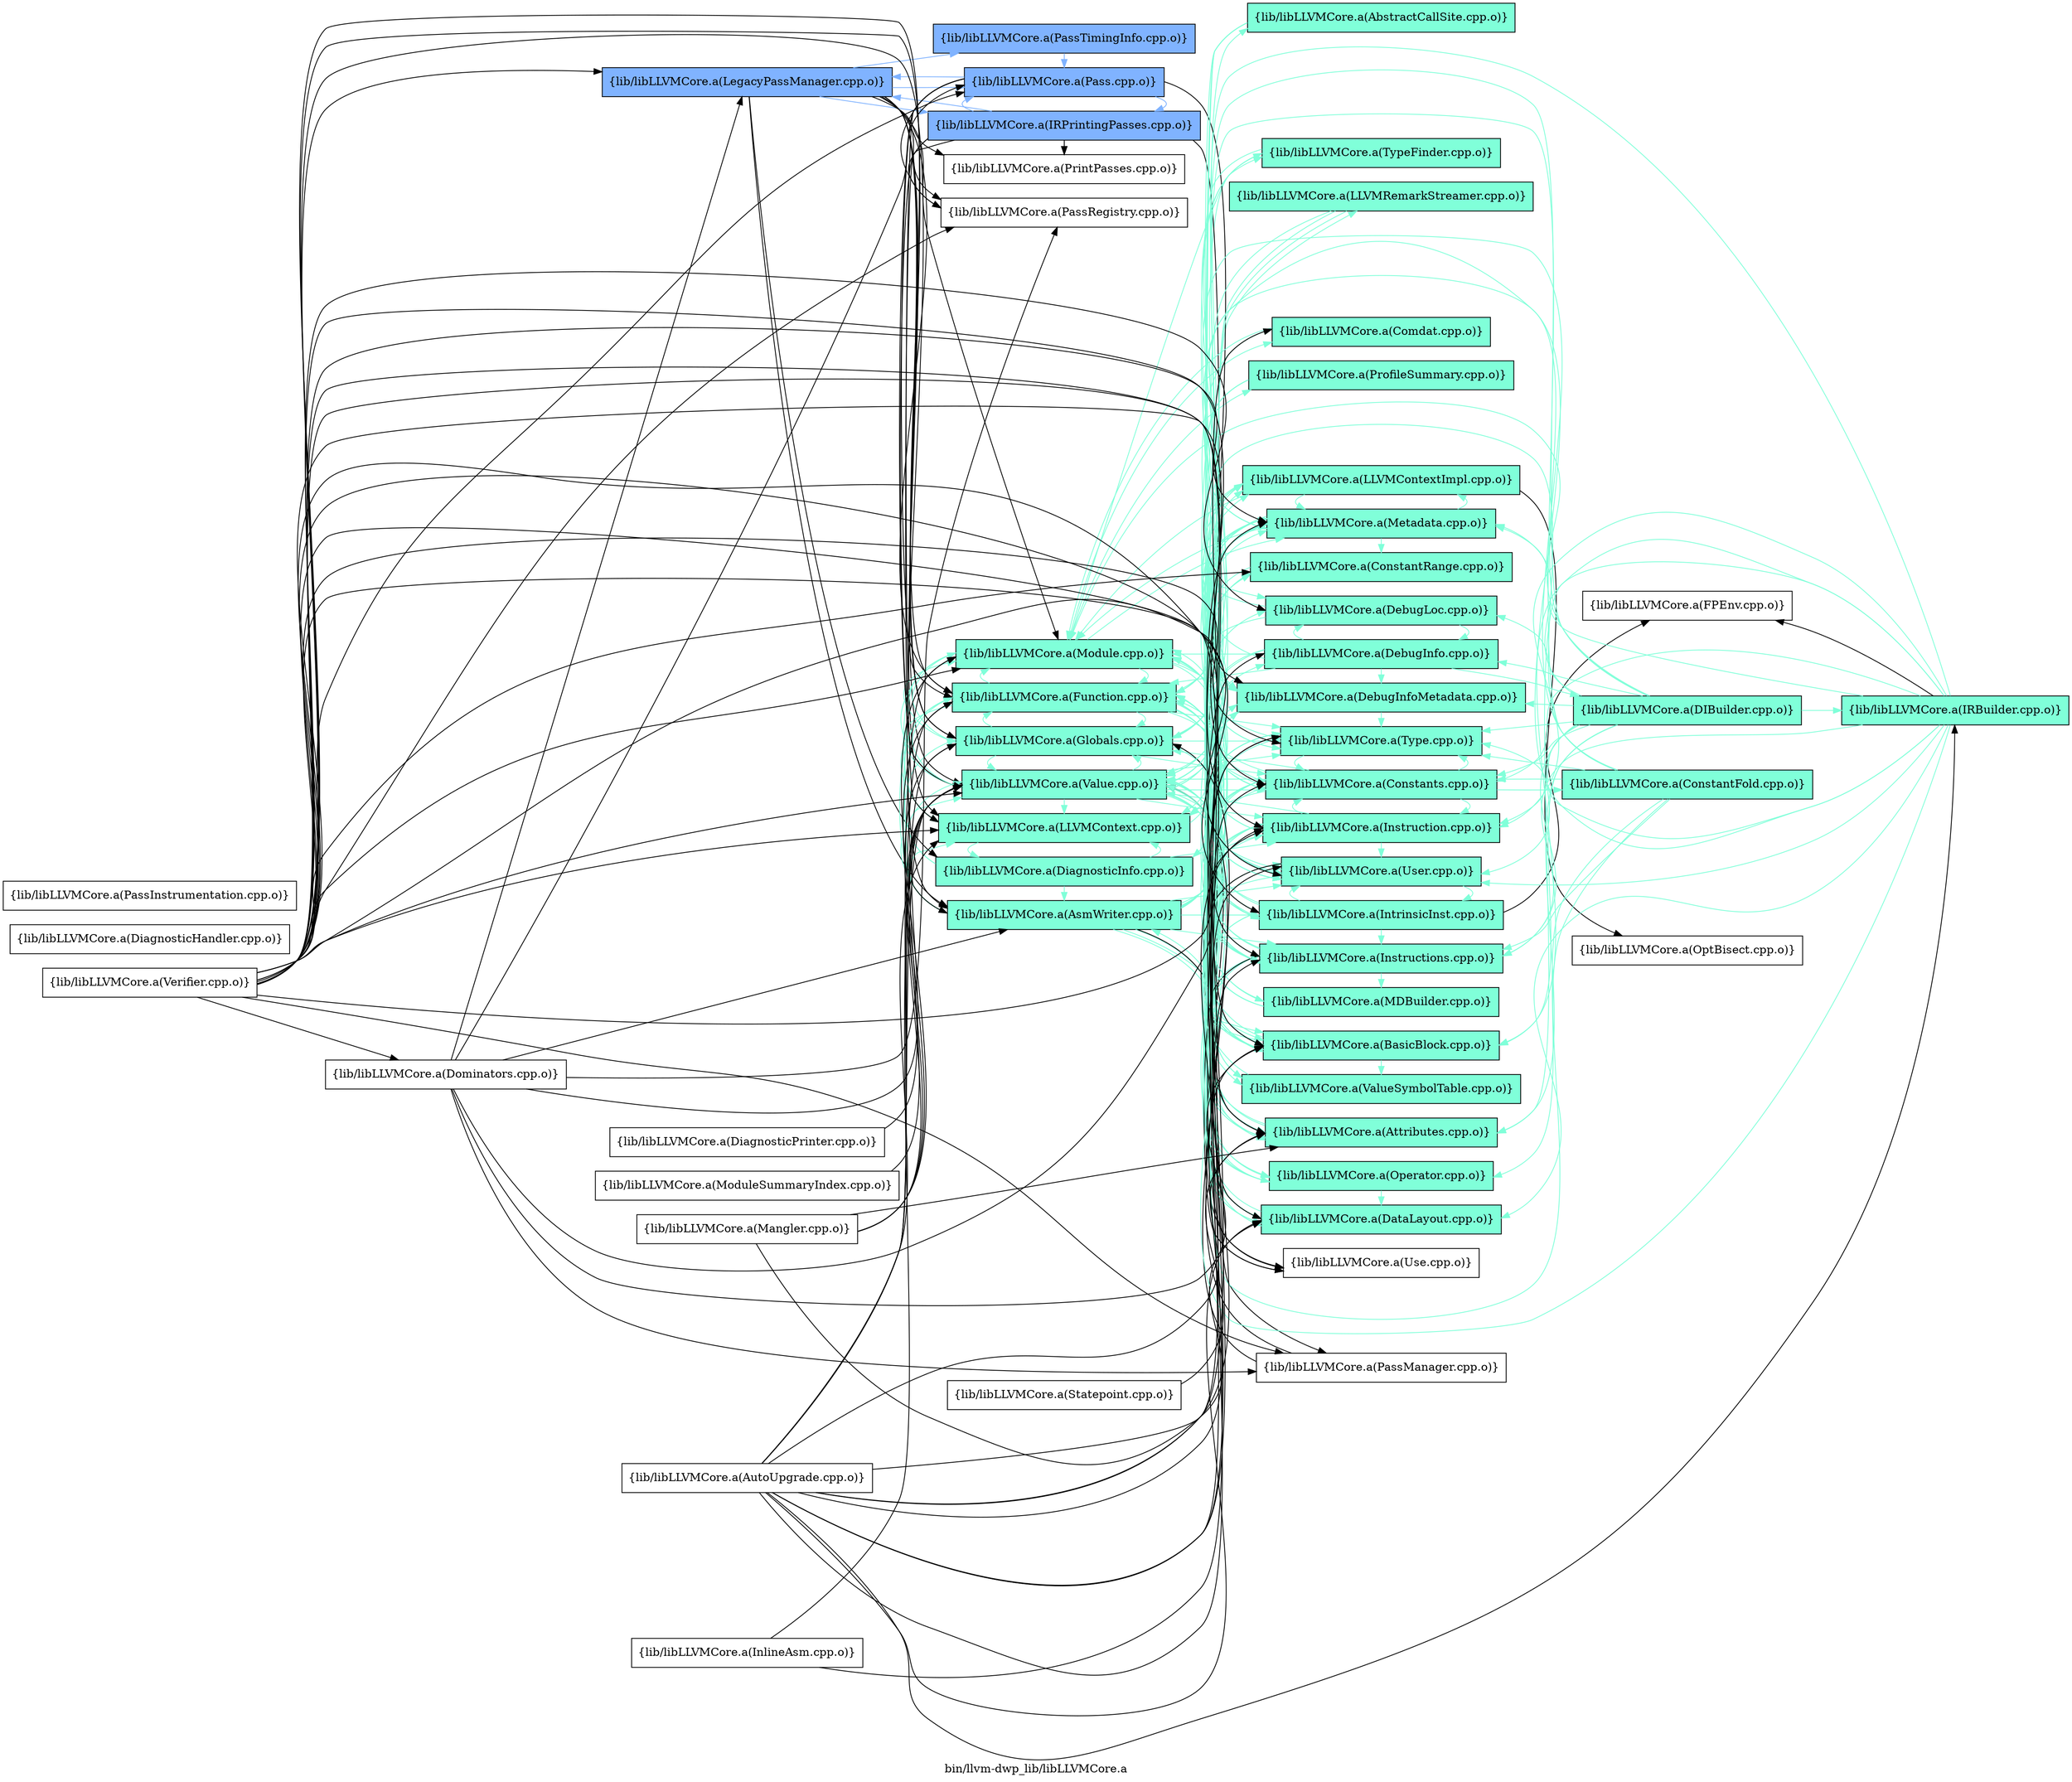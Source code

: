 digraph "bin/llvm-dwp_lib/libLLVMCore.a" {
	label="bin/llvm-dwp_lib/libLLVMCore.a";
	rankdir=LR;
	{ rank=same; Node0x55f299fca008;  }
	{ rank=same; Node0x55f299fd3658; Node0x55f299fd5638; Node0x55f299fd1a88; Node0x55f299fca5f8; Node0x55f299fc5468; Node0x55f299fc7d08; Node0x55f299fc9e28; Node0x55f299fc5e18; Node0x55f299fd1218; Node0x55f299fd1588; Node0x55f299fd4aa8; Node0x55f299fce2e8;  }
	{ rank=same; Node0x55f299fd3a18; Node0x55f299fc8a28; Node0x55f299fc96a8; Node0x55f299fc98d8; Node0x55f299fc9ec8; Node0x55f299fc9888; Node0x55f299fc7cb8; Node0x55f299fc6d68; Node0x55f299fc6db8; Node0x55f299fc6f98; Node0x55f299fcb0e8; Node0x55f299fd3608; Node0x55f299fc36b8; Node0x55f299fce978; Node0x55f299fcacd8; Node0x55f299fc38e8; Node0x55f299fcb908; Node0x55f299fc6bd8; Node0x55f299fc39d8; Node0x55f299fd4558; Node0x55f299fd2e38; Node0x55f299fcae68; Node0x55f299fc9388; Node0x55f299fc2038; Node0x55f299fc8f78;  }
	{ rank=same; Node0x55f299fcb138; Node0x55f299fd1f88; Node0x55f299fc86b8; Node0x55f299fc74e8;  }

	Node0x55f299fca008 [shape=record,shape=box,group=2,style=filled,fillcolor="0.600000 0.5 1",label="{lib/libLLVMCore.a(LegacyPassManager.cpp.o)}"];
	Node0x55f299fca008 -> Node0x55f299fd3658;
	Node0x55f299fca008 -> Node0x55f299fd5638;
	Node0x55f299fca008 -> Node0x55f299fd1a88;
	Node0x55f299fca008 -> Node0x55f299fca5f8;
	Node0x55f299fca008 -> Node0x55f299fc5468[color="0.600000 0.5 1"];
	Node0x55f299fca008 -> Node0x55f299fc7d08;
	Node0x55f299fca008 -> Node0x55f299fc9e28;
	Node0x55f299fca008 -> Node0x55f299fc5e18[color="0.600000 0.5 1"];
	Node0x55f299fca008 -> Node0x55f299fd1218;
	Node0x55f299fca008 -> Node0x55f299fd1588[color="0.600000 0.5 1"];
	Node0x55f299fca008 -> Node0x55f299fd4aa8;
	Node0x55f299fca008 -> Node0x55f299fce2e8;
	Node0x55f299fc9e28 [shape=record,shape=box,group=1,style=filled,fillcolor="0.450000 0.5 1",label="{lib/libLLVMCore.a(Module.cpp.o)}"];
	Node0x55f299fc9e28 -> Node0x55f299fd5638[color="0.450000 0.5 1"];
	Node0x55f299fc9e28 -> Node0x55f299fd1a88[color="0.450000 0.5 1"];
	Node0x55f299fc9e28 -> Node0x55f299fcb908[color="0.450000 0.5 1"];
	Node0x55f299fc9e28 -> Node0x55f299fc7cb8[color="0.450000 0.5 1"];
	Node0x55f299fc9e28 -> Node0x55f299fc6d68[color="0.450000 0.5 1"];
	Node0x55f299fc9e28 -> Node0x55f299fc7d08[color="0.450000 0.5 1"];
	Node0x55f299fc9e28 -> Node0x55f299fc96a8[color="0.450000 0.5 1"];
	Node0x55f299fc9e28 -> Node0x55f299fc2038[color="0.450000 0.5 1"];
	Node0x55f299fc9e28 -> Node0x55f299fd3608[color="0.450000 0.5 1"];
	Node0x55f299fc9e28 -> Node0x55f299fc39d8[color="0.450000 0.5 1"];
	Node0x55f299fc9e28 -> Node0x55f299fc36b8[color="0.450000 0.5 1"];
	Node0x55f299fc9e28 -> Node0x55f299fce2e8[color="0.450000 0.5 1"];
	Node0x55f299fc9e28 -> Node0x55f299fce978[color="0.450000 0.5 1"];
	Node0x55f299fc5e18 [shape=record,shape=box,group=2,style=filled,fillcolor="0.600000 0.5 1",label="{lib/libLLVMCore.a(Pass.cpp.o)}"];
	Node0x55f299fc5e18 -> Node0x55f299fd5638;
	Node0x55f299fc5e18 -> Node0x55f299fc9ec8;
	Node0x55f299fc5e18 -> Node0x55f299fc5468[color="0.600000 0.5 1"];
	Node0x55f299fc5e18 -> Node0x55f299fc7d08;
	Node0x55f299fc5e18 -> Node0x55f299fca008[color="0.600000 0.5 1"];
	Node0x55f299fc5e18 -> Node0x55f299fd1218;
	Node0x55f299fc5e18 -> Node0x55f299fce2e8;
	Node0x55f299fce2e8 [shape=record,shape=box,group=1,style=filled,fillcolor="0.450000 0.5 1",label="{lib/libLLVMCore.a(Value.cpp.o)}"];
	Node0x55f299fce2e8 -> Node0x55f299fd5638[color="0.450000 0.5 1"];
	Node0x55f299fce2e8 -> Node0x55f299fd1a88[color="0.450000 0.5 1"];
	Node0x55f299fce2e8 -> Node0x55f299fc9ec8[color="0.450000 0.5 1"];
	Node0x55f299fce2e8 -> Node0x55f299fc9888[color="0.450000 0.5 1"];
	Node0x55f299fce2e8 -> Node0x55f299fc7cb8[color="0.450000 0.5 1"];
	Node0x55f299fce2e8 -> Node0x55f299fc6d68[color="0.450000 0.5 1"];
	Node0x55f299fce2e8 -> Node0x55f299fc8f78[color="0.450000 0.5 1"];
	Node0x55f299fce2e8 -> Node0x55f299fc8a28[color="0.450000 0.5 1"];
	Node0x55f299fce2e8 -> Node0x55f299fc6db8[color="0.450000 0.5 1"];
	Node0x55f299fce2e8 -> Node0x55f299fc6f98[color="0.450000 0.5 1"];
	Node0x55f299fce2e8 -> Node0x55f299fc7d08[color="0.450000 0.5 1"];
	Node0x55f299fce2e8 -> Node0x55f299fcae68[color="0.450000 0.5 1"];
	Node0x55f299fce2e8 -> Node0x55f299fc96a8[color="0.450000 0.5 1"];
	Node0x55f299fce2e8 -> Node0x55f299fc6bd8[color="0.450000 0.5 1"];
	Node0x55f299fce2e8 -> Node0x55f299fd3608[color="0.450000 0.5 1"];
	Node0x55f299fce2e8 -> Node0x55f299fd4558;
	Node0x55f299fce2e8 -> Node0x55f299fc36b8[color="0.450000 0.5 1"];
	Node0x55f299fce2e8 -> Node0x55f299fce978[color="0.450000 0.5 1"];
	Node0x55f299fc9ec8 [shape=record,shape=box,group=1,style=filled,fillcolor="0.450000 0.5 1",label="{lib/libLLVMCore.a(Attributes.cpp.o)}"];
	Node0x55f299fc9ec8 -> Node0x55f299fd5638[color="0.450000 0.5 1"];
	Node0x55f299fc9ec8 -> Node0x55f299fca5f8[color="0.450000 0.5 1"];
	Node0x55f299fc7cb8 [shape=record,shape=box,group=1,style=filled,fillcolor="0.450000 0.5 1",label="{lib/libLLVMCore.a(Constants.cpp.o)}"];
	Node0x55f299fc7cb8 -> Node0x55f299fd5638[color="0.450000 0.5 1"];
	Node0x55f299fc7cb8 -> Node0x55f299fd1a88[color="0.450000 0.5 1"];
	Node0x55f299fc7cb8 -> Node0x55f299fcb138[color="0.450000 0.5 1"];
	Node0x55f299fc7cb8 -> Node0x55f299fc8a28[color="0.450000 0.5 1"];
	Node0x55f299fc7cb8 -> Node0x55f299fc6db8[color="0.450000 0.5 1"];
	Node0x55f299fc7cb8 -> Node0x55f299fc6bd8[color="0.450000 0.5 1"];
	Node0x55f299fc7cb8 -> Node0x55f299fd3608[color="0.450000 0.5 1"];
	Node0x55f299fc7cb8 -> Node0x55f299fc36b8[color="0.450000 0.5 1"];
	Node0x55f299fc7cb8 -> Node0x55f299fce2e8[color="0.450000 0.5 1"];
	Node0x55f299fc9ab8 [shape=record,shape=box,group=0,label="{lib/libLLVMCore.a(Mangler.cpp.o)}"];
	Node0x55f299fc9ab8 -> Node0x55f299fd5638;
	Node0x55f299fc9ab8 -> Node0x55f299fd1a88;
	Node0x55f299fc9ab8 -> Node0x55f299fc9ec8;
	Node0x55f299fc9ab8 -> Node0x55f299fc6d68;
	Node0x55f299fc9ab8 -> Node0x55f299fc9e28;
	Node0x55f299fc9ab8 -> Node0x55f299fce2e8;
	Node0x55f299fc96a8 [shape=record,shape=box,group=1,style=filled,fillcolor="0.450000 0.5 1",label="{lib/libLLVMCore.a(Metadata.cpp.o)}"];
	Node0x55f299fc96a8 -> Node0x55f299fc38e8[color="0.450000 0.5 1"];
	Node0x55f299fc96a8 -> Node0x55f299fd3a18[color="0.450000 0.5 1"];
	Node0x55f299fc96a8 -> Node0x55f299fcacd8[color="0.450000 0.5 1"];
	Node0x55f299fc96a8 -> Node0x55f299fc7cb8[color="0.450000 0.5 1"];
	Node0x55f299fc96a8 -> Node0x55f299fc7d08[color="0.450000 0.5 1"];
	Node0x55f299fc96a8 -> Node0x55f299fcae68[color="0.450000 0.5 1"];
	Node0x55f299fc96a8 -> Node0x55f299fc9e28[color="0.450000 0.5 1"];
	Node0x55f299fc96a8 -> Node0x55f299fd3608[color="0.450000 0.5 1"];
	Node0x55f299fc96a8 -> Node0x55f299fce2e8[color="0.450000 0.5 1"];
	Node0x55f299fd3658 [shape=record,shape=box,group=1,style=filled,fillcolor="0.450000 0.5 1",label="{lib/libLLVMCore.a(DiagnosticInfo.cpp.o)}"];
	Node0x55f299fd3658 -> Node0x55f299fd3a18[color="0.450000 0.5 1"];
	Node0x55f299fd3658 -> Node0x55f299fd5638[color="0.450000 0.5 1"];
	Node0x55f299fd3658 -> Node0x55f299fca5f8[color="0.450000 0.5 1"];
	Node0x55f299fd3658 -> Node0x55f299fc8a28[color="0.450000 0.5 1"];
	Node0x55f299fd3658 -> Node0x55f299fc7d08[color="0.450000 0.5 1"];
	Node0x55f299fd3658 -> Node0x55f299fc96a8[color="0.450000 0.5 1"];
	Node0x55f299fd3658 -> Node0x55f299fce2e8[color="0.450000 0.5 1"];
	Node0x55f299fd5638 [shape=record,shape=box,group=1,style=filled,fillcolor="0.450000 0.5 1",label="{lib/libLLVMCore.a(Function.cpp.o)}"];
	Node0x55f299fd5638 -> Node0x55f299fd1a88[color="0.450000 0.5 1"];
	Node0x55f299fd5638 -> Node0x55f299fc98d8[color="0.450000 0.5 1"];
	Node0x55f299fd5638 -> Node0x55f299fc9ec8[color="0.450000 0.5 1"];
	Node0x55f299fd5638 -> Node0x55f299fc9888[color="0.450000 0.5 1"];
	Node0x55f299fd5638 -> Node0x55f299fc7cb8[color="0.450000 0.5 1"];
	Node0x55f299fd5638 -> Node0x55f299fc6d68[color="0.450000 0.5 1"];
	Node0x55f299fd5638 -> Node0x55f299fc6db8[color="0.450000 0.5 1"];
	Node0x55f299fd5638 -> Node0x55f299fc6f98[color="0.450000 0.5 1"];
	Node0x55f299fd5638 -> Node0x55f299fc7d08[color="0.450000 0.5 1"];
	Node0x55f299fd5638 -> Node0x55f299fcb0e8[color="0.450000 0.5 1"];
	Node0x55f299fd5638 -> Node0x55f299fc96a8[color="0.450000 0.5 1"];
	Node0x55f299fd5638 -> Node0x55f299fc9e28[color="0.450000 0.5 1"];
	Node0x55f299fd5638 -> Node0x55f299fd3608[color="0.450000 0.5 1"];
	Node0x55f299fd5638 -> Node0x55f299fc36b8[color="0.450000 0.5 1"];
	Node0x55f299fd5638 -> Node0x55f299fce2e8[color="0.450000 0.5 1"];
	Node0x55f299fd5638 -> Node0x55f299fce978[color="0.450000 0.5 1"];
	Node0x55f299fd1a88 [shape=record,shape=box,group=1,style=filled,fillcolor="0.450000 0.5 1",label="{lib/libLLVMCore.a(Globals.cpp.o)}"];
	Node0x55f299fd1a88 -> Node0x55f299fd5638[color="0.450000 0.5 1"];
	Node0x55f299fd1a88 -> Node0x55f299fcacd8[color="0.450000 0.5 1"];
	Node0x55f299fd1a88 -> Node0x55f299fc7cb8[color="0.450000 0.5 1"];
	Node0x55f299fd1a88 -> Node0x55f299fc96a8[color="0.450000 0.5 1"];
	Node0x55f299fd1a88 -> Node0x55f299fc9e28[color="0.450000 0.5 1"];
	Node0x55f299fd1a88 -> Node0x55f299fd3608[color="0.450000 0.5 1"];
	Node0x55f299fd1a88 -> Node0x55f299fc36b8[color="0.450000 0.5 1"];
	Node0x55f299fd1a88 -> Node0x55f299fce2e8[color="0.450000 0.5 1"];
	Node0x55f299fd1718 [shape=record,shape=box,group=1,style=filled,fillcolor="0.450000 0.5 1",label="{lib/libLLVMCore.a(IRBuilder.cpp.o)}"];
	Node0x55f299fd1718 -> Node0x55f299fd5638[color="0.450000 0.5 1"];
	Node0x55f299fd1718 -> Node0x55f299fd1a88[color="0.450000 0.5 1"];
	Node0x55f299fd1718 -> Node0x55f299fd1f88;
	Node0x55f299fd1718 -> Node0x55f299fc9ec8[color="0.450000 0.5 1"];
	Node0x55f299fd1718 -> Node0x55f299fc9888[color="0.450000 0.5 1"];
	Node0x55f299fd1718 -> Node0x55f299fc7cb8[color="0.450000 0.5 1"];
	Node0x55f299fd1718 -> Node0x55f299fc6d68[color="0.450000 0.5 1"];
	Node0x55f299fd1718 -> Node0x55f299fc8a28[color="0.450000 0.5 1"];
	Node0x55f299fd1718 -> Node0x55f299fc6db8[color="0.450000 0.5 1"];
	Node0x55f299fd1718 -> Node0x55f299fc96a8[color="0.450000 0.5 1"];
	Node0x55f299fd1718 -> Node0x55f299fd3608[color="0.450000 0.5 1"];
	Node0x55f299fd1718 -> Node0x55f299fc36b8[color="0.450000 0.5 1"];
	Node0x55f299fd1718 -> Node0x55f299fce2e8[color="0.450000 0.5 1"];
	Node0x55f299fc6d68 [shape=record,shape=box,group=1,style=filled,fillcolor="0.450000 0.5 1",label="{lib/libLLVMCore.a(DataLayout.cpp.o)}"];
	Node0x55f299fc6d68 -> Node0x55f299fd1a88[color="0.450000 0.5 1"];
	Node0x55f299fc6d68 -> Node0x55f299fc9e28[color="0.450000 0.5 1"];
	Node0x55f299fc6d68 -> Node0x55f299fd3608[color="0.450000 0.5 1"];
	Node0x55f299fc87a8 [shape=record,shape=box,group=0,label="{lib/libLLVMCore.a(InlineAsm.cpp.o)}"];
	Node0x55f299fc87a8 -> Node0x55f299fd3608;
	Node0x55f299fc87a8 -> Node0x55f299fce2e8;
	Node0x55f299fc8a28 [shape=record,shape=box,group=1,style=filled,fillcolor="0.450000 0.5 1",label="{lib/libLLVMCore.a(Instruction.cpp.o)}"];
	Node0x55f299fc8a28 -> Node0x55f299fc9ec8[color="0.450000 0.5 1"];
	Node0x55f299fc8a28 -> Node0x55f299fc9888[color="0.450000 0.5 1"];
	Node0x55f299fc8a28 -> Node0x55f299fc7cb8[color="0.450000 0.5 1"];
	Node0x55f299fc8a28 -> Node0x55f299fc6db8[color="0.450000 0.5 1"];
	Node0x55f299fc8a28 -> Node0x55f299fc96a8[color="0.450000 0.5 1"];
	Node0x55f299fc8a28 -> Node0x55f299fc36b8[color="0.450000 0.5 1"];
	Node0x55f299fc8a28 -> Node0x55f299fce2e8[color="0.450000 0.5 1"];
	Node0x55f299fc6db8 [shape=record,shape=box,group=1,style=filled,fillcolor="0.450000 0.5 1",label="{lib/libLLVMCore.a(Instructions.cpp.o)}"];
	Node0x55f299fc6db8 -> Node0x55f299fd5638[color="0.450000 0.5 1"];
	Node0x55f299fc6db8 -> Node0x55f299fc9ec8[color="0.450000 0.5 1"];
	Node0x55f299fc6db8 -> Node0x55f299fc9888[color="0.450000 0.5 1"];
	Node0x55f299fc6db8 -> Node0x55f299fc7cb8[color="0.450000 0.5 1"];
	Node0x55f299fc6db8 -> Node0x55f299fc6d68[color="0.450000 0.5 1"];
	Node0x55f299fc6db8 -> Node0x55f299fc8a28[color="0.450000 0.5 1"];
	Node0x55f299fc6db8 -> Node0x55f299fcae68[color="0.450000 0.5 1"];
	Node0x55f299fc6db8 -> Node0x55f299fcb0e8[color="0.450000 0.5 1"];
	Node0x55f299fc6db8 -> Node0x55f299fc96a8[color="0.450000 0.5 1"];
	Node0x55f299fc6db8 -> Node0x55f299fc9e28[color="0.450000 0.5 1"];
	Node0x55f299fc6db8 -> Node0x55f299fc6bd8[color="0.450000 0.5 1"];
	Node0x55f299fc6db8 -> Node0x55f299fd3608[color="0.450000 0.5 1"];
	Node0x55f299fc6db8 -> Node0x55f299fd4558;
	Node0x55f299fc6db8 -> Node0x55f299fc36b8[color="0.450000 0.5 1"];
	Node0x55f299fc6db8 -> Node0x55f299fce2e8[color="0.450000 0.5 1"];
	Node0x55f299fc7d08 [shape=record,shape=box,group=1,style=filled,fillcolor="0.450000 0.5 1",label="{lib/libLLVMCore.a(LLVMContext.cpp.o)}"];
	Node0x55f299fc7d08 -> Node0x55f299fd3658[color="0.450000 0.5 1"];
	Node0x55f299fc7d08 -> Node0x55f299fcae68[color="0.450000 0.5 1"];
	Node0x55f299fc7d08 -> Node0x55f299fc9388[color="0.450000 0.5 1"];
	Node0x55f299fd3608 [shape=record,shape=box,group=1,style=filled,fillcolor="0.450000 0.5 1",label="{lib/libLLVMCore.a(Type.cpp.o)}"];
	Node0x55f299fd3608 -> Node0x55f299fc7cb8[color="0.450000 0.5 1"];
	Node0x55f299fc36b8 [shape=record,shape=box,group=1,style=filled,fillcolor="0.450000 0.5 1",label="{lib/libLLVMCore.a(User.cpp.o)}"];
	Node0x55f299fc36b8 -> Node0x55f299fc6f98[color="0.450000 0.5 1"];
	Node0x55f299fc36b8 -> Node0x55f299fd4558;
	Node0x55f299fc9888 [shape=record,shape=box,group=1,style=filled,fillcolor="0.450000 0.5 1",label="{lib/libLLVMCore.a(BasicBlock.cpp.o)}"];
	Node0x55f299fc9888 -> Node0x55f299fc7cb8[color="0.450000 0.5 1"];
	Node0x55f299fc9888 -> Node0x55f299fc8a28[color="0.450000 0.5 1"];
	Node0x55f299fc9888 -> Node0x55f299fc6db8[color="0.450000 0.5 1"];
	Node0x55f299fc9888 -> Node0x55f299fc96a8[color="0.450000 0.5 1"];
	Node0x55f299fc9888 -> Node0x55f299fd3608[color="0.450000 0.5 1"];
	Node0x55f299fc9888 -> Node0x55f299fc36b8[color="0.450000 0.5 1"];
	Node0x55f299fc9888 -> Node0x55f299fce2e8[color="0.450000 0.5 1"];
	Node0x55f299fc9888 -> Node0x55f299fce978[color="0.450000 0.5 1"];
	Node0x55f299fc6f98 [shape=record,shape=box,group=1,style=filled,fillcolor="0.450000 0.5 1",label="{lib/libLLVMCore.a(IntrinsicInst.cpp.o)}"];
	Node0x55f299fc6f98 -> Node0x55f299fc38e8[color="0.450000 0.5 1"];
	Node0x55f299fc6f98 -> Node0x55f299fd5638[color="0.450000 0.5 1"];
	Node0x55f299fc6f98 -> Node0x55f299fd1f88;
	Node0x55f299fc6f98 -> Node0x55f299fc9888[color="0.450000 0.5 1"];
	Node0x55f299fc6f98 -> Node0x55f299fc7cb8[color="0.450000 0.5 1"];
	Node0x55f299fc6f98 -> Node0x55f299fc6d68[color="0.450000 0.5 1"];
	Node0x55f299fc6f98 -> Node0x55f299fc8a28[color="0.450000 0.5 1"];
	Node0x55f299fc6f98 -> Node0x55f299fc6db8[color="0.450000 0.5 1"];
	Node0x55f299fc6f98 -> Node0x55f299fc96a8[color="0.450000 0.5 1"];
	Node0x55f299fc6f98 -> Node0x55f299fc9e28[color="0.450000 0.5 1"];
	Node0x55f299fc6f98 -> Node0x55f299fd3608[color="0.450000 0.5 1"];
	Node0x55f299fc6f98 -> Node0x55f299fc36b8[color="0.450000 0.5 1"];
	Node0x55f299fc6f98 -> Node0x55f299fce2e8[color="0.450000 0.5 1"];
	Node0x55f299fc6bd8 [shape=record,shape=box,group=1,style=filled,fillcolor="0.450000 0.5 1",label="{lib/libLLVMCore.a(Operator.cpp.o)}"];
	Node0x55f299fc6bd8 -> Node0x55f299fc7cb8[color="0.450000 0.5 1"];
	Node0x55f299fc6bd8 -> Node0x55f299fc6d68[color="0.450000 0.5 1"];
	Node0x55f299fc6bd8 -> Node0x55f299fd3608[color="0.450000 0.5 1"];
	Node0x55f299fc38e8 [shape=record,shape=box,group=1,style=filled,fillcolor="0.450000 0.5 1",label="{lib/libLLVMCore.a(DebugInfoMetadata.cpp.o)}"];
	Node0x55f299fc38e8 -> Node0x55f299fc7cb8[color="0.450000 0.5 1"];
	Node0x55f299fc38e8 -> Node0x55f299fc7d08[color="0.450000 0.5 1"];
	Node0x55f299fc38e8 -> Node0x55f299fcae68[color="0.450000 0.5 1"];
	Node0x55f299fc38e8 -> Node0x55f299fc96a8[color="0.450000 0.5 1"];
	Node0x55f299fc38e8 -> Node0x55f299fd3608[color="0.450000 0.5 1"];
	Node0x55f299fcacd8 [shape=record,shape=box,group=1,style=filled,fillcolor="0.450000 0.5 1",label="{lib/libLLVMCore.a(ConstantRange.cpp.o)}"];
	Node0x55f299fcacd8 -> Node0x55f299fc6db8[color="0.450000 0.5 1"];
	Node0x55f299fd1218 [shape=record,shape=box,group=0,label="{lib/libLLVMCore.a(PassRegistry.cpp.o)}"];
	Node0x55f299fd3a18 [shape=record,shape=box,group=1,style=filled,fillcolor="0.450000 0.5 1",label="{lib/libLLVMCore.a(DebugLoc.cpp.o)}"];
	Node0x55f299fd3a18 -> Node0x55f299fc38e8[color="0.450000 0.5 1"];
	Node0x55f299fd3a18 -> Node0x55f299fc8f78[color="0.450000 0.5 1"];
	Node0x55f299fd3a18 -> Node0x55f299fc96a8[color="0.450000 0.5 1"];
	Node0x55f299fd4e18 [shape=record,shape=box,group=0,label="{lib/libLLVMCore.a(Dominators.cpp.o)}"];
	Node0x55f299fd4e18 -> Node0x55f299fca5f8;
	Node0x55f299fd4e18 -> Node0x55f299fc9888;
	Node0x55f299fd4e18 -> Node0x55f299fc8a28;
	Node0x55f299fd4e18 -> Node0x55f299fca008;
	Node0x55f299fd4e18 -> Node0x55f299fc5e18;
	Node0x55f299fd4e18 -> Node0x55f299fd2e38;
	Node0x55f299fd4e18 -> Node0x55f299fd1218;
	Node0x55f299fd4e18 -> Node0x55f299fce2e8;
	Node0x55f299fd4558 [shape=record,shape=box,group=0,label="{lib/libLLVMCore.a(Use.cpp.o)}"];
	Node0x55f299fca5f8 [shape=record,shape=box,group=1,style=filled,fillcolor="0.450000 0.5 1",label="{lib/libLLVMCore.a(AsmWriter.cpp.o)}"];
	Node0x55f299fca5f8 -> Node0x55f299fc38e8[color="0.450000 0.5 1"];
	Node0x55f299fca5f8 -> Node0x55f299fd5638[color="0.450000 0.5 1"];
	Node0x55f299fca5f8 -> Node0x55f299fd1a88[color="0.450000 0.5 1"];
	Node0x55f299fca5f8 -> Node0x55f299fc9ec8[color="0.450000 0.5 1"];
	Node0x55f299fca5f8 -> Node0x55f299fc9888[color="0.450000 0.5 1"];
	Node0x55f299fca5f8 -> Node0x55f299fcb908[color="0.450000 0.5 1"];
	Node0x55f299fca5f8 -> Node0x55f299fcacd8[color="0.450000 0.5 1"];
	Node0x55f299fca5f8 -> Node0x55f299fc7cb8[color="0.450000 0.5 1"];
	Node0x55f299fca5f8 -> Node0x55f299fc8a28[color="0.450000 0.5 1"];
	Node0x55f299fca5f8 -> Node0x55f299fc6db8[color="0.450000 0.5 1"];
	Node0x55f299fca5f8 -> Node0x55f299fc6f98[color="0.450000 0.5 1"];
	Node0x55f299fca5f8 -> Node0x55f299fc7d08[color="0.450000 0.5 1"];
	Node0x55f299fca5f8 -> Node0x55f299fc96a8[color="0.450000 0.5 1"];
	Node0x55f299fca5f8 -> Node0x55f299fc9e28[color="0.450000 0.5 1"];
	Node0x55f299fca5f8 -> Node0x55f299fc6bd8[color="0.450000 0.5 1"];
	Node0x55f299fca5f8 -> Node0x55f299fd3608[color="0.450000 0.5 1"];
	Node0x55f299fca5f8 -> Node0x55f299fc39d8[color="0.450000 0.5 1"];
	Node0x55f299fca5f8 -> Node0x55f299fd4558;
	Node0x55f299fca5f8 -> Node0x55f299fc36b8[color="0.450000 0.5 1"];
	Node0x55f299fca5f8 -> Node0x55f299fce2e8[color="0.450000 0.5 1"];
	Node0x55f299fcb908 [shape=record,shape=box,group=1,style=filled,fillcolor="0.450000 0.5 1",label="{lib/libLLVMCore.a(Comdat.cpp.o)}"];
	Node0x55f299fcb908 -> Node0x55f299fc9e28[color="0.450000 0.5 1"];
	Node0x55f299fd1588 [shape=record,shape=box,group=2,style=filled,fillcolor="0.600000 0.5 1",label="{lib/libLLVMCore.a(PassTimingInfo.cpp.o)}"];
	Node0x55f299fd1588 -> Node0x55f299fc5e18[color="0.600000 0.5 1"];
	Node0x55f299fc8f78 [shape=record,shape=box,group=1,style=filled,fillcolor="0.450000 0.5 1",label="{lib/libLLVMCore.a(DebugInfo.cpp.o)}"];
	Node0x55f299fc8f78 -> Node0x55f299fc38e8[color="0.450000 0.5 1"];
	Node0x55f299fc8f78 -> Node0x55f299fd3a18[color="0.450000 0.5 1"];
	Node0x55f299fc8f78 -> Node0x55f299fd5638[color="0.450000 0.5 1"];
	Node0x55f299fc8f78 -> Node0x55f299fc74e8[color="0.450000 0.5 1"];
	Node0x55f299fc8f78 -> Node0x55f299fc8a28[color="0.450000 0.5 1"];
	Node0x55f299fc8f78 -> Node0x55f299fc96a8[color="0.450000 0.5 1"];
	Node0x55f299fc8f78 -> Node0x55f299fc9e28[color="0.450000 0.5 1"];
	Node0x55f299fc8f78 -> Node0x55f299fce2e8[color="0.450000 0.5 1"];
	Node0x55f299fd5a48 [shape=record,shape=box,group=0,label="{lib/libLLVMCore.a(Statepoint.cpp.o)}"];
	Node0x55f299fd5a48 -> Node0x55f299fc9ec8;
	Node0x55f299fd4aa8 [shape=record,shape=box,group=0,label="{lib/libLLVMCore.a(PrintPasses.cpp.o)}"];
	Node0x55f299fcb0e8 [shape=record,shape=box,group=1,style=filled,fillcolor="0.450000 0.5 1",label="{lib/libLLVMCore.a(MDBuilder.cpp.o)}"];
	Node0x55f299fcb0e8 -> Node0x55f299fc7cb8[color="0.450000 0.5 1"];
	Node0x55f299fcb0e8 -> Node0x55f299fc96a8[color="0.450000 0.5 1"];
	Node0x55f299fcb0e8 -> Node0x55f299fd3608[color="0.450000 0.5 1"];
	Node0x55f299fcb0e8 -> Node0x55f299fce2e8[color="0.450000 0.5 1"];
	Node0x55f299fc5468 [shape=record,shape=box,group=2,style=filled,fillcolor="0.600000 0.5 1",label="{lib/libLLVMCore.a(IRPrintingPasses.cpp.o)}"];
	Node0x55f299fc5468 -> Node0x55f299fca5f8;
	Node0x55f299fc5468 -> Node0x55f299fca008[color="0.600000 0.5 1"];
	Node0x55f299fc5468 -> Node0x55f299fc5e18[color="0.600000 0.5 1"];
	Node0x55f299fc5468 -> Node0x55f299fd2e38;
	Node0x55f299fc5468 -> Node0x55f299fd1218;
	Node0x55f299fc5468 -> Node0x55f299fd4aa8;
	Node0x55f299fc5468 -> Node0x55f299fce2e8;
	Node0x55f299fd25c8 [shape=record,shape=box,group=0,label="{lib/libLLVMCore.a(Verifier.cpp.o)}"];
	Node0x55f299fd25c8 -> Node0x55f299fc38e8;
	Node0x55f299fd25c8 -> Node0x55f299fd3a18;
	Node0x55f299fd25c8 -> Node0x55f299fd4e18;
	Node0x55f299fd25c8 -> Node0x55f299fd5638;
	Node0x55f299fd25c8 -> Node0x55f299fd1a88;
	Node0x55f299fd25c8 -> Node0x55f299fca5f8;
	Node0x55f299fd25c8 -> Node0x55f299fc9ec8;
	Node0x55f299fd25c8 -> Node0x55f299fc9888;
	Node0x55f299fd25c8 -> Node0x55f299fcb908;
	Node0x55f299fd25c8 -> Node0x55f299fcacd8;
	Node0x55f299fd25c8 -> Node0x55f299fc7cb8;
	Node0x55f299fd25c8 -> Node0x55f299fc6d68;
	Node0x55f299fd25c8 -> Node0x55f299fc8a28;
	Node0x55f299fd25c8 -> Node0x55f299fc6db8;
	Node0x55f299fd25c8 -> Node0x55f299fc6f98;
	Node0x55f299fd25c8 -> Node0x55f299fc7d08;
	Node0x55f299fd25c8 -> Node0x55f299fca008;
	Node0x55f299fd25c8 -> Node0x55f299fc96a8;
	Node0x55f299fd25c8 -> Node0x55f299fc9e28;
	Node0x55f299fd25c8 -> Node0x55f299fc5e18;
	Node0x55f299fd25c8 -> Node0x55f299fd2e38;
	Node0x55f299fd25c8 -> Node0x55f299fd1218;
	Node0x55f299fd25c8 -> Node0x55f299fd3608;
	Node0x55f299fd25c8 -> Node0x55f299fc36b8;
	Node0x55f299fd25c8 -> Node0x55f299fce2e8;
	Node0x55f299fd2e38 [shape=record,shape=box,group=0,label="{lib/libLLVMCore.a(PassManager.cpp.o)}"];
	Node0x55f299fd2e38 -> Node0x55f299fd1a88;
	Node0x55f299fd2e38 -> Node0x55f299fce2e8;
	Node0x55f299fc74e8 [shape=record,shape=box,group=1,style=filled,fillcolor="0.450000 0.5 1",label="{lib/libLLVMCore.a(DIBuilder.cpp.o)}"];
	Node0x55f299fc74e8 -> Node0x55f299fc38e8[color="0.450000 0.5 1"];
	Node0x55f299fc74e8 -> Node0x55f299fd3a18[color="0.450000 0.5 1"];
	Node0x55f299fc74e8 -> Node0x55f299fd5638[color="0.450000 0.5 1"];
	Node0x55f299fc74e8 -> Node0x55f299fd1718[color="0.450000 0.5 1"];
	Node0x55f299fc74e8 -> Node0x55f299fc9ec8[color="0.450000 0.5 1"];
	Node0x55f299fc74e8 -> Node0x55f299fc9888[color="0.450000 0.5 1"];
	Node0x55f299fc74e8 -> Node0x55f299fc7cb8[color="0.450000 0.5 1"];
	Node0x55f299fc74e8 -> Node0x55f299fc8f78[color="0.450000 0.5 1"];
	Node0x55f299fc74e8 -> Node0x55f299fc8a28[color="0.450000 0.5 1"];
	Node0x55f299fc74e8 -> Node0x55f299fc6db8[color="0.450000 0.5 1"];
	Node0x55f299fc74e8 -> Node0x55f299fc96a8[color="0.450000 0.5 1"];
	Node0x55f299fc74e8 -> Node0x55f299fc9e28[color="0.450000 0.5 1"];
	Node0x55f299fc74e8 -> Node0x55f299fd3608[color="0.450000 0.5 1"];
	Node0x55f299fc74e8 -> Node0x55f299fc36b8[color="0.450000 0.5 1"];
	Node0x55f299fc74e8 -> Node0x55f299fce2e8[color="0.450000 0.5 1"];
	Node0x55f299fc98d8 [shape=record,shape=box,group=1,style=filled,fillcolor="0.450000 0.5 1",label="{lib/libLLVMCore.a(AbstractCallSite.cpp.o)}"];
	Node0x55f299fc98d8 -> Node0x55f299fc7cb8[color="0.450000 0.5 1"];
	Node0x55f299fc98d8 -> Node0x55f299fc6db8[color="0.450000 0.5 1"];
	Node0x55f299fc98d8 -> Node0x55f299fc96a8[color="0.450000 0.5 1"];
	Node0x55f299fc98d8 -> Node0x55f299fc36b8[color="0.450000 0.5 1"];
	Node0x55f299fcb138 [shape=record,shape=box,group=1,style=filled,fillcolor="0.450000 0.5 1",label="{lib/libLLVMCore.a(ConstantFold.cpp.o)}"];
	Node0x55f299fcb138 -> Node0x55f299fd5638[color="0.450000 0.5 1"];
	Node0x55f299fcb138 -> Node0x55f299fd1a88[color="0.450000 0.5 1"];
	Node0x55f299fcb138 -> Node0x55f299fc7cb8[color="0.450000 0.5 1"];
	Node0x55f299fcb138 -> Node0x55f299fc6db8[color="0.450000 0.5 1"];
	Node0x55f299fcb138 -> Node0x55f299fc9e28[color="0.450000 0.5 1"];
	Node0x55f299fcb138 -> Node0x55f299fc6bd8[color="0.450000 0.5 1"];
	Node0x55f299fcb138 -> Node0x55f299fd3608[color="0.450000 0.5 1"];
	Node0x55f299fcb138 -> Node0x55f299fce2e8[color="0.450000 0.5 1"];
	Node0x55f299fc2038 [shape=record,shape=box,group=1,style=filled,fillcolor="0.450000 0.5 1",label="{lib/libLLVMCore.a(ProfileSummary.cpp.o)}"];
	Node0x55f299fc2038 -> Node0x55f299fc7cb8[color="0.450000 0.5 1"];
	Node0x55f299fc2038 -> Node0x55f299fc96a8[color="0.450000 0.5 1"];
	Node0x55f299fc2038 -> Node0x55f299fd3608[color="0.450000 0.5 1"];
	Node0x55f299fc39d8 [shape=record,shape=box,group=1,style=filled,fillcolor="0.450000 0.5 1",label="{lib/libLLVMCore.a(TypeFinder.cpp.o)}"];
	Node0x55f299fc39d8 -> Node0x55f299fd5638[color="0.450000 0.5 1"];
	Node0x55f299fc39d8 -> Node0x55f299fd1a88[color="0.450000 0.5 1"];
	Node0x55f299fc39d8 -> Node0x55f299fc96a8[color="0.450000 0.5 1"];
	Node0x55f299fc8348 [shape=record,shape=box,group=0,label="{lib/libLLVMCore.a(AutoUpgrade.cpp.o)}"];
	Node0x55f299fc8348 -> Node0x55f299fd5638;
	Node0x55f299fc8348 -> Node0x55f299fd1a88;
	Node0x55f299fc8348 -> Node0x55f299fd1718;
	Node0x55f299fc8348 -> Node0x55f299fc9ec8;
	Node0x55f299fc8348 -> Node0x55f299fc9888;
	Node0x55f299fc8348 -> Node0x55f299fc7cb8;
	Node0x55f299fc8348 -> Node0x55f299fc6d68;
	Node0x55f299fc8348 -> Node0x55f299fc8f78;
	Node0x55f299fc8348 -> Node0x55f299fc8a28;
	Node0x55f299fc8348 -> Node0x55f299fc6db8;
	Node0x55f299fc8348 -> Node0x55f299fc7d08;
	Node0x55f299fc8348 -> Node0x55f299fc96a8;
	Node0x55f299fc8348 -> Node0x55f299fc9e28;
	Node0x55f299fc8348 -> Node0x55f299fd3608;
	Node0x55f299fc8348 -> Node0x55f299fc36b8;
	Node0x55f299fc8348 -> Node0x55f299fce2e8;
	Node0x55f299fce978 [shape=record,shape=box,group=1,style=filled,fillcolor="0.450000 0.5 1",label="{lib/libLLVMCore.a(ValueSymbolTable.cpp.o)}"];
	Node0x55f299fce978 -> Node0x55f299fce2e8[color="0.450000 0.5 1"];
	Node0x55f299fcae68 [shape=record,shape=box,group=1,style=filled,fillcolor="0.450000 0.5 1",label="{lib/libLLVMCore.a(LLVMContextImpl.cpp.o)}"];
	Node0x55f299fcae68 -> Node0x55f299fc38e8[color="0.450000 0.5 1"];
	Node0x55f299fcae68 -> Node0x55f299fc7cb8[color="0.450000 0.5 1"];
	Node0x55f299fcae68 -> Node0x55f299fc96a8[color="0.450000 0.5 1"];
	Node0x55f299fcae68 -> Node0x55f299fc9e28[color="0.450000 0.5 1"];
	Node0x55f299fcae68 -> Node0x55f299fc86b8;
	Node0x55f299fcae68 -> Node0x55f299fc36b8[color="0.450000 0.5 1"];
	Node0x55f299fcae68 -> Node0x55f299fce2e8[color="0.450000 0.5 1"];
	Node0x55f299fd1f88 [shape=record,shape=box,group=0,label="{lib/libLLVMCore.a(FPEnv.cpp.o)}"];
	Node0x55f299fc9388 [shape=record,shape=box,group=1,style=filled,fillcolor="0.450000 0.5 1",label="{lib/libLLVMCore.a(LLVMRemarkStreamer.cpp.o)}"];
	Node0x55f299fc9388 -> Node0x55f299fd3658[color="0.450000 0.5 1"];
	Node0x55f299fc9388 -> Node0x55f299fc7d08[color="0.450000 0.5 1"];
	Node0x55f299fc9388 -> Node0x55f299fce2e8[color="0.450000 0.5 1"];
	Node0x55f299fca828 [shape=record,shape=box,group=0,label="{lib/libLLVMCore.a(DiagnosticPrinter.cpp.o)}"];
	Node0x55f299fca828 -> Node0x55f299fce2e8;
	Node0x55f299fc86b8 [shape=record,shape=box,group=0,label="{lib/libLLVMCore.a(OptBisect.cpp.o)}"];
	Node0x55f299fcbae8 [shape=record,shape=box,group=0,label="{lib/libLLVMCore.a(DiagnosticHandler.cpp.o)}"];
	Node0x55f299fc8de8 [shape=record,shape=box,group=0,label="{lib/libLLVMCore.a(ModuleSummaryIndex.cpp.o)}"];
	Node0x55f299fc8de8 -> Node0x55f299fce2e8;
	Node0x55f299fd2e88 [shape=record,shape=box,group=0,label="{lib/libLLVMCore.a(PassInstrumentation.cpp.o)}"];
}
